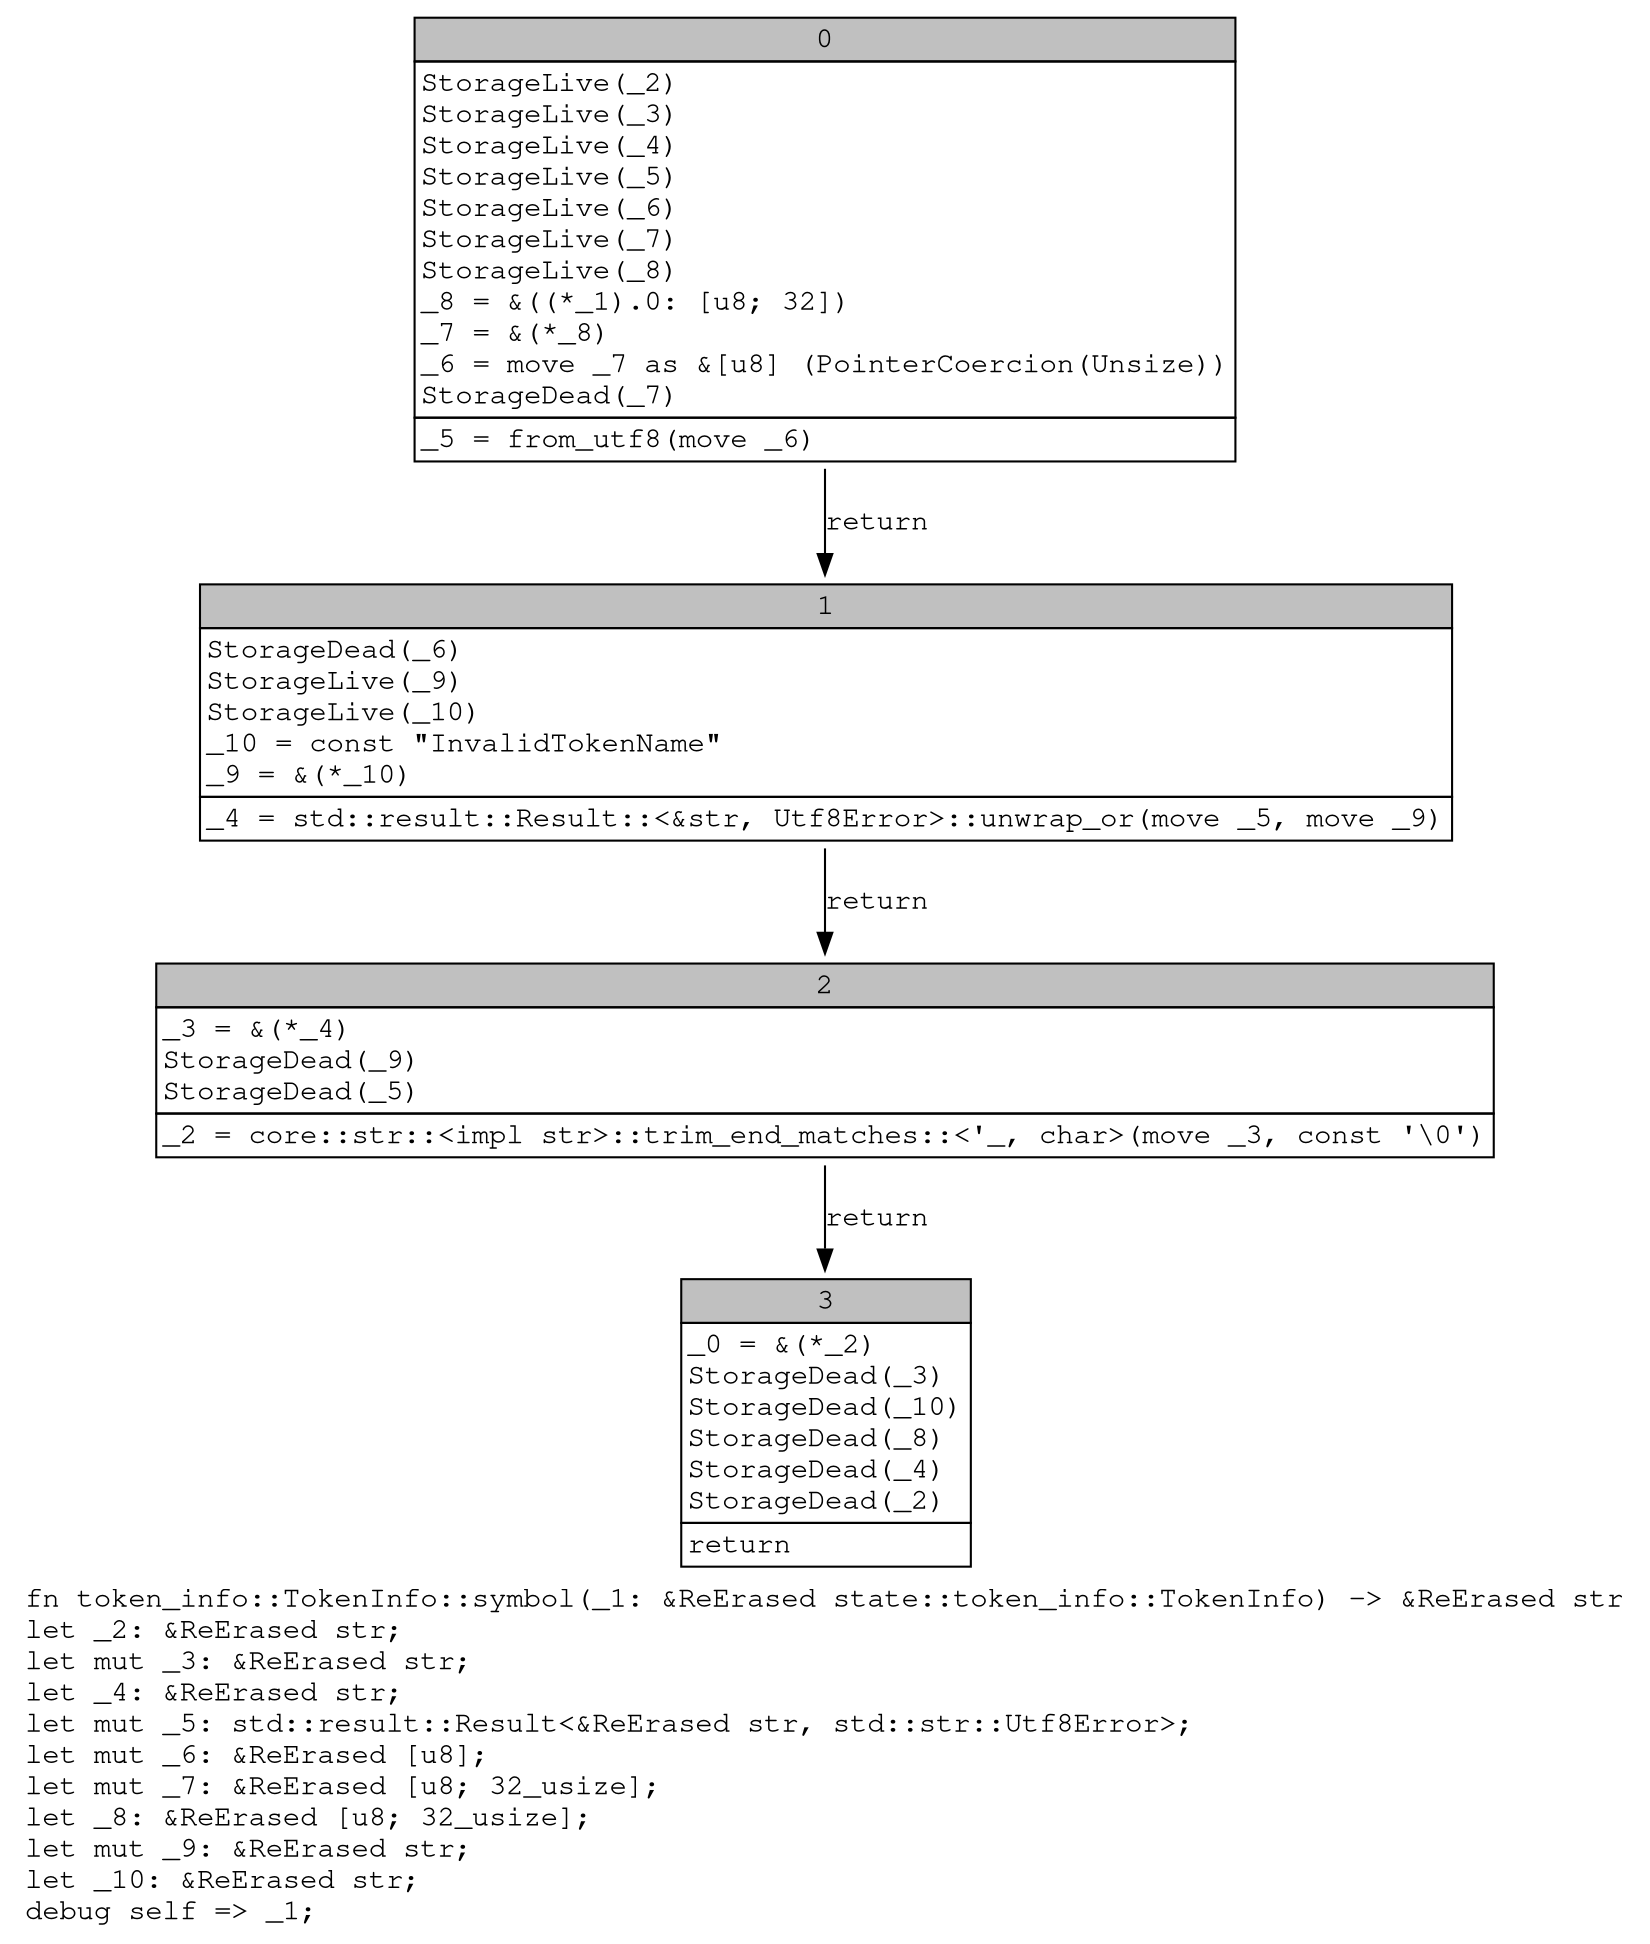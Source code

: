 digraph Mir_0_1991 {
    graph [fontname="Courier, monospace"];
    node [fontname="Courier, monospace"];
    edge [fontname="Courier, monospace"];
    label=<fn token_info::TokenInfo::symbol(_1: &amp;ReErased state::token_info::TokenInfo) -&gt; &amp;ReErased str<br align="left"/>let _2: &amp;ReErased str;<br align="left"/>let mut _3: &amp;ReErased str;<br align="left"/>let _4: &amp;ReErased str;<br align="left"/>let mut _5: std::result::Result&lt;&amp;ReErased str, std::str::Utf8Error&gt;;<br align="left"/>let mut _6: &amp;ReErased [u8];<br align="left"/>let mut _7: &amp;ReErased [u8; 32_usize];<br align="left"/>let _8: &amp;ReErased [u8; 32_usize];<br align="left"/>let mut _9: &amp;ReErased str;<br align="left"/>let _10: &amp;ReErased str;<br align="left"/>debug self =&gt; _1;<br align="left"/>>;
    bb0__0_1991 [shape="none", label=<<table border="0" cellborder="1" cellspacing="0"><tr><td bgcolor="gray" align="center" colspan="1">0</td></tr><tr><td align="left" balign="left">StorageLive(_2)<br/>StorageLive(_3)<br/>StorageLive(_4)<br/>StorageLive(_5)<br/>StorageLive(_6)<br/>StorageLive(_7)<br/>StorageLive(_8)<br/>_8 = &amp;((*_1).0: [u8; 32])<br/>_7 = &amp;(*_8)<br/>_6 = move _7 as &amp;[u8] (PointerCoercion(Unsize))<br/>StorageDead(_7)<br/></td></tr><tr><td align="left">_5 = from_utf8(move _6)</td></tr></table>>];
    bb1__0_1991 [shape="none", label=<<table border="0" cellborder="1" cellspacing="0"><tr><td bgcolor="gray" align="center" colspan="1">1</td></tr><tr><td align="left" balign="left">StorageDead(_6)<br/>StorageLive(_9)<br/>StorageLive(_10)<br/>_10 = const &quot;InvalidTokenName&quot;<br/>_9 = &amp;(*_10)<br/></td></tr><tr><td align="left">_4 = std::result::Result::&lt;&amp;str, Utf8Error&gt;::unwrap_or(move _5, move _9)</td></tr></table>>];
    bb2__0_1991 [shape="none", label=<<table border="0" cellborder="1" cellspacing="0"><tr><td bgcolor="gray" align="center" colspan="1">2</td></tr><tr><td align="left" balign="left">_3 = &amp;(*_4)<br/>StorageDead(_9)<br/>StorageDead(_5)<br/></td></tr><tr><td align="left">_2 = core::str::&lt;impl str&gt;::trim_end_matches::&lt;'_, char&gt;(move _3, const '\0')</td></tr></table>>];
    bb3__0_1991 [shape="none", label=<<table border="0" cellborder="1" cellspacing="0"><tr><td bgcolor="gray" align="center" colspan="1">3</td></tr><tr><td align="left" balign="left">_0 = &amp;(*_2)<br/>StorageDead(_3)<br/>StorageDead(_10)<br/>StorageDead(_8)<br/>StorageDead(_4)<br/>StorageDead(_2)<br/></td></tr><tr><td align="left">return</td></tr></table>>];
    bb0__0_1991 -> bb1__0_1991 [label="return"];
    bb1__0_1991 -> bb2__0_1991 [label="return"];
    bb2__0_1991 -> bb3__0_1991 [label="return"];
}

